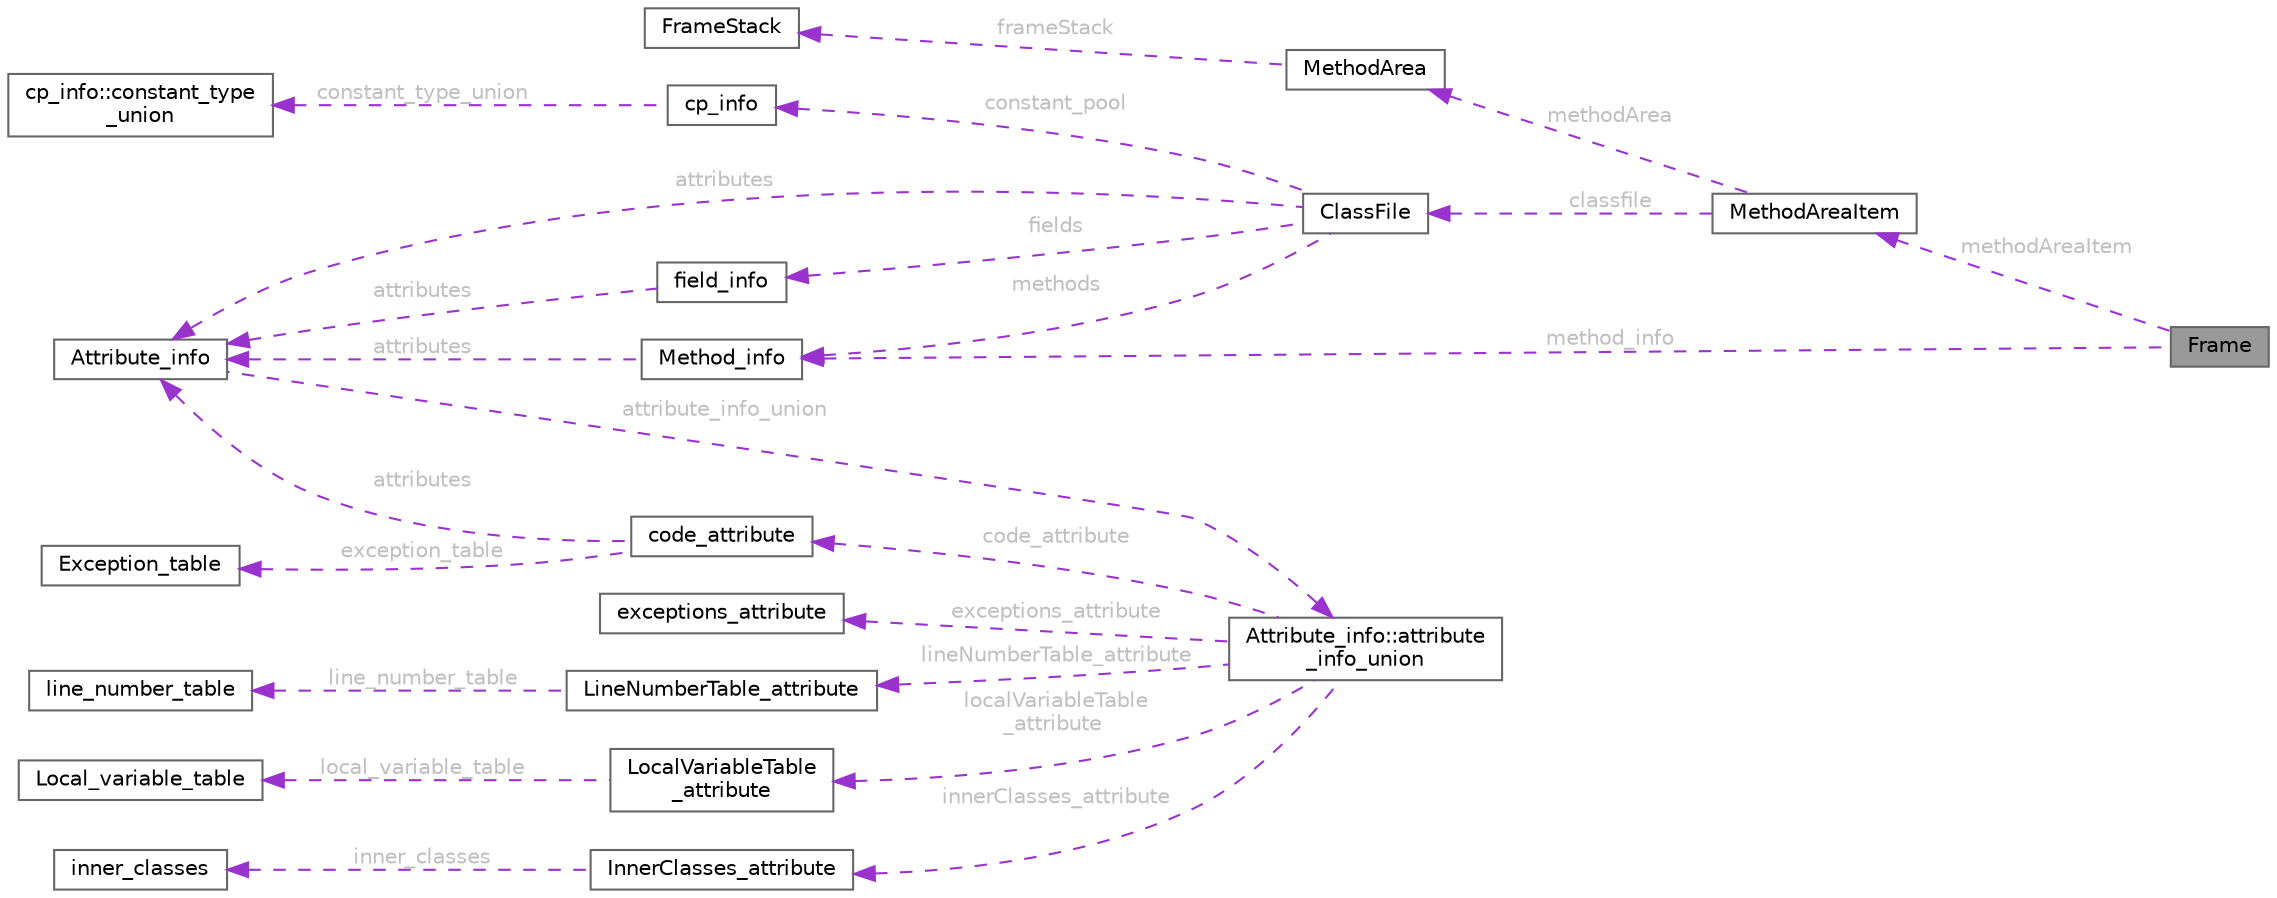 digraph "Frame"
{
 // LATEX_PDF_SIZE
  bgcolor="transparent";
  edge [fontname=Helvetica,fontsize=10,labelfontname=Helvetica,labelfontsize=10];
  node [fontname=Helvetica,fontsize=10,shape=box,height=0.2,width=0.4];
  rankdir="LR";
  Node1 [id="Node000001",label="Frame",height=0.2,width=0.4,color="gray40", fillcolor="grey60", style="filled", fontcolor="black",tooltip="Classe que define a estrutura de um frame."];
  Node2 -> Node1 [id="edge1_Node000001_Node000002",dir="back",color="darkorchid3",style="dashed",tooltip=" ",label=" method_info",fontcolor="grey" ];
  Node2 [id="Node000002",label="Method_info",height=0.2,width=0.4,color="gray40", fillcolor="white", style="filled",URL="$structMethod__info.html",tooltip="Struct para a definição do Method Info."];
  Node3 -> Node2 [id="edge2_Node000002_Node000003",dir="back",color="darkorchid3",style="dashed",tooltip=" ",label=" attributes",fontcolor="grey" ];
  Node3 [id="Node000003",label="Attribute_info",height=0.2,width=0.4,color="gray40", fillcolor="white", style="filled",URL="$structAttribute__info.html",tooltip="Struct para a definição do attribute info."];
  Node4 -> Node3 [id="edge3_Node000003_Node000004",dir="back",color="darkorchid3",style="dashed",tooltip=" ",label=" attribute_info_union",fontcolor="grey" ];
  Node4 [id="Node000004",label="Attribute_info::attribute\l_info_union",height=0.2,width=0.4,color="gray40", fillcolor="white", style="filled",URL="$unionAttribute__info_1_1attribute__info__union.html",tooltip=" "];
  Node5 -> Node4 [id="edge4_Node000004_Node000005",dir="back",color="darkorchid3",style="dashed",tooltip=" ",label=" code_attribute",fontcolor="grey" ];
  Node5 [id="Node000005",label="code_attribute",height=0.2,width=0.4,color="gray40", fillcolor="white", style="filled",URL="$structcode__attribute.html",tooltip="Struct para a definição do code attribute."];
  Node6 -> Node5 [id="edge5_Node000005_Node000006",dir="back",color="darkorchid3",style="dashed",tooltip=" ",label=" exception_table",fontcolor="grey" ];
  Node6 [id="Node000006",label="Exception_table",height=0.2,width=0.4,color="gray40", fillcolor="white", style="filled",URL="$structException__table.html",tooltip="Struct para a definição da exception table."];
  Node3 -> Node5 [id="edge6_Node000005_Node000003",dir="back",color="darkorchid3",style="dashed",tooltip=" ",label=" attributes",fontcolor="grey" ];
  Node7 -> Node4 [id="edge7_Node000004_Node000007",dir="back",color="darkorchid3",style="dashed",tooltip=" ",label=" exceptions_attribute",fontcolor="grey" ];
  Node7 [id="Node000007",label="exceptions_attribute",height=0.2,width=0.4,color="gray40", fillcolor="white", style="filled",URL="$structexceptions__attribute.html",tooltip="Struct para a definição dos exceptions attribute."];
  Node8 -> Node4 [id="edge8_Node000004_Node000008",dir="back",color="darkorchid3",style="dashed",tooltip=" ",label=" innerClasses_attribute",fontcolor="grey" ];
  Node8 [id="Node000008",label="InnerClasses_attribute",height=0.2,width=0.4,color="gray40", fillcolor="white", style="filled",URL="$structInnerClasses__attribute.html",tooltip="Struct para a definição das inner classes attribute."];
  Node9 -> Node8 [id="edge9_Node000008_Node000009",dir="back",color="darkorchid3",style="dashed",tooltip=" ",label=" inner_classes",fontcolor="grey" ];
  Node9 [id="Node000009",label="inner_classes",height=0.2,width=0.4,color="gray40", fillcolor="white", style="filled",URL="$structinner__classes.html",tooltip="Struct para a definição das inner classes."];
  Node10 -> Node4 [id="edge10_Node000004_Node000010",dir="back",color="darkorchid3",style="dashed",tooltip=" ",label=" lineNumberTable_attribute",fontcolor="grey" ];
  Node10 [id="Node000010",label="LineNumberTable_attribute",height=0.2,width=0.4,color="gray40", fillcolor="white", style="filled",URL="$structLineNumberTable__attribute.html",tooltip="Struct para a definição da line number table attribute."];
  Node11 -> Node10 [id="edge11_Node000010_Node000011",dir="back",color="darkorchid3",style="dashed",tooltip=" ",label=" line_number_table",fontcolor="grey" ];
  Node11 [id="Node000011",label="line_number_table",height=0.2,width=0.4,color="gray40", fillcolor="white", style="filled",URL="$structline__number__table.html",tooltip="Struct para a definição da line number table."];
  Node12 -> Node4 [id="edge12_Node000004_Node000012",dir="back",color="darkorchid3",style="dashed",tooltip=" ",label=" localVariableTable\l_attribute",fontcolor="grey" ];
  Node12 [id="Node000012",label="LocalVariableTable\l_attribute",height=0.2,width=0.4,color="gray40", fillcolor="white", style="filled",URL="$structLocalVariableTable__attribute.html",tooltip="Struct para a definição da local variable table attribute."];
  Node13 -> Node12 [id="edge13_Node000012_Node000013",dir="back",color="darkorchid3",style="dashed",tooltip=" ",label=" local_variable_table",fontcolor="grey" ];
  Node13 [id="Node000013",label="Local_variable_table",height=0.2,width=0.4,color="gray40", fillcolor="white", style="filled",URL="$structLocal__variable__table.html",tooltip="Struct para a definição da local variable table."];
  Node14 -> Node1 [id="edge14_Node000001_Node000014",dir="back",color="darkorchid3",style="dashed",tooltip=" ",label=" methodAreaItem",fontcolor="grey" ];
  Node14 [id="Node000014",label="MethodAreaItem",height=0.2,width=0.4,color="gray40", fillcolor="white", style="filled",URL="$classMethodAreaItem.html",tooltip="Classe que representa um item da área de métodos, contendo as informações de uma classe."];
  Node15 -> Node14 [id="edge15_Node000014_Node000015",dir="back",color="darkorchid3",style="dashed",tooltip=" ",label=" classfile",fontcolor="grey" ];
  Node15 [id="Node000015",label="ClassFile",height=0.2,width=0.4,color="gray40", fillcolor="white", style="filled",URL="$structClassFile.html",tooltip="Struct para a definição da ClassFile."];
  Node16 -> Node15 [id="edge16_Node000015_Node000016",dir="back",color="darkorchid3",style="dashed",tooltip=" ",label=" constant_pool",fontcolor="grey" ];
  Node16 [id="Node000016",label="cp_info",height=0.2,width=0.4,color="gray40", fillcolor="white", style="filled",URL="$structcp__info.html",tooltip="Struct para a definição do cp_info."];
  Node17 -> Node16 [id="edge17_Node000016_Node000017",dir="back",color="darkorchid3",style="dashed",tooltip=" ",label=" constant_type_union",fontcolor="grey" ];
  Node17 [id="Node000017",label="cp_info::constant_type\l_union",height=0.2,width=0.4,color="gray40", fillcolor="white", style="filled",URL="$unioncp__info_1_1constant__type__union.html",tooltip=" "];
  Node18 -> Node15 [id="edge18_Node000015_Node000018",dir="back",color="darkorchid3",style="dashed",tooltip=" ",label=" fields",fontcolor="grey" ];
  Node18 [id="Node000018",label="field_info",height=0.2,width=0.4,color="gray40", fillcolor="white", style="filled",URL="$structfield__info.html",tooltip="Struct para a definição do Field Info."];
  Node3 -> Node18 [id="edge19_Node000018_Node000003",dir="back",color="darkorchid3",style="dashed",tooltip=" ",label=" attributes",fontcolor="grey" ];
  Node2 -> Node15 [id="edge20_Node000015_Node000002",dir="back",color="darkorchid3",style="dashed",tooltip=" ",label=" methods",fontcolor="grey" ];
  Node3 -> Node15 [id="edge21_Node000015_Node000003",dir="back",color="darkorchid3",style="dashed",tooltip=" ",label=" attributes",fontcolor="grey" ];
  Node19 -> Node14 [id="edge22_Node000014_Node000019",dir="back",color="darkorchid3",style="dashed",tooltip=" ",label=" methodArea",fontcolor="grey" ];
  Node19 [id="Node000019",label="MethodArea",height=0.2,width=0.4,color="gray40", fillcolor="white", style="filled",URL="$classMethodArea.html",tooltip="Classe que representa a área de métodos, contendo as informações de todas as classes carregadas."];
  Node20 -> Node19 [id="edge23_Node000019_Node000020",dir="back",color="darkorchid3",style="dashed",tooltip=" ",label=" frameStack",fontcolor="grey" ];
  Node20 [id="Node000020",label="FrameStack",height=0.2,width=0.4,color="gray40", fillcolor="white", style="filled",URL="$classFrameStack.html",tooltip="Classe que manipula a pilha de frames."];
}
